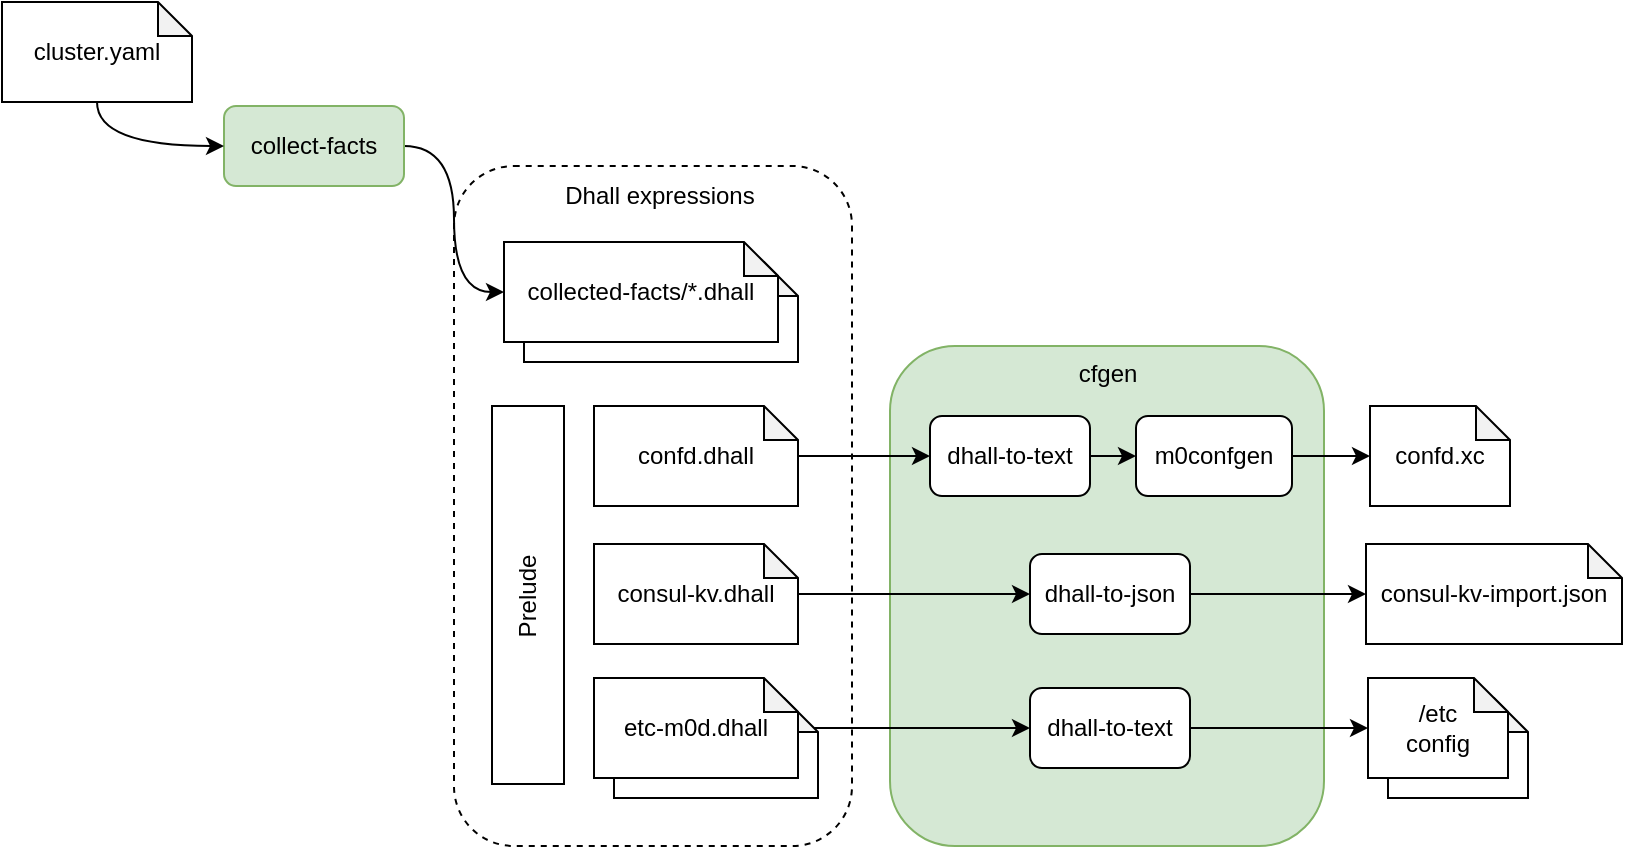 <mxfile version="10.9.2" type="device"><diagram id="Ha2XMiKNqMsLGRJejIM5" name="Page-1"><mxGraphModel dx="945" dy="525" grid="1" gridSize="10" guides="1" tooltips="1" connect="1" arrows="1" fold="1" page="1" pageScale="1" pageWidth="826" pageHeight="1169" math="0" shadow="0"><root><mxCell id="0"/><mxCell id="1" parent="0"/><mxCell id="RFJ0V8SiiofTRIB74Fkg-6" value="/etc&lt;br&gt;config&lt;br&gt;" style="shape=note;whiteSpace=wrap;html=1;backgroundOutline=1;darkOpacity=0.05;size=17;" parent="1" vertex="1"><mxGeometry x="702" y="376" width="70" height="50" as="geometry"/></mxCell><mxCell id="RFJ0V8SiiofTRIB74Fkg-1" value="" style="rounded=1;whiteSpace=wrap;html=1;fillColor=#d5e8d4;strokeColor=#82b366;" parent="1" vertex="1"><mxGeometry x="453" y="200" width="217" height="250" as="geometry"/></mxCell><mxCell id="VBfLh09cYqDV5WwQkjbU-29" value="" style="rounded=1;whiteSpace=wrap;html=1;dashed=1;" parent="1" vertex="1"><mxGeometry x="235" y="110" width="199" height="340" as="geometry"/></mxCell><mxCell id="VBfLh09cYqDV5WwQkjbU-2" value="cluster-facts/*.dhall" style="shape=note;whiteSpace=wrap;html=1;backgroundOutline=1;darkOpacity=0.05;size=17;" parent="1" vertex="1"><mxGeometry x="270" y="158" width="137" height="50" as="geometry"/></mxCell><mxCell id="VBfLh09cYqDV5WwQkjbU-1" value="collected-facts/*.dhall" style="shape=note;whiteSpace=wrap;html=1;backgroundOutline=1;darkOpacity=0.05;size=17;" parent="1" vertex="1"><mxGeometry x="260" y="148" width="137" height="50" as="geometry"/></mxCell><mxCell id="VBfLh09cYqDV5WwQkjbU-12" value="" style="edgeStyle=orthogonalEdgeStyle;rounded=0;orthogonalLoop=1;jettySize=auto;html=1;" parent="1" source="VBfLh09cYqDV5WwQkjbU-3" target="VBfLh09cYqDV5WwQkjbU-6" edge="1"><mxGeometry relative="1" as="geometry"/></mxCell><mxCell id="VBfLh09cYqDV5WwQkjbU-3" value="confd.dhall" style="shape=note;whiteSpace=wrap;html=1;backgroundOutline=1;darkOpacity=0.05;size=17;" parent="1" vertex="1"><mxGeometry x="305" y="230" width="102" height="50" as="geometry"/></mxCell><mxCell id="VBfLh09cYqDV5WwQkjbU-13" value="" style="edgeStyle=orthogonalEdgeStyle;rounded=0;orthogonalLoop=1;jettySize=auto;html=1;entryX=0;entryY=0.5;entryDx=0;entryDy=0;" parent="1" source="VBfLh09cYqDV5WwQkjbU-4" target="RFJ0V8SiiofTRIB74Fkg-8" edge="1"><mxGeometry relative="1" as="geometry"><mxPoint x="467" y="391" as="targetPoint"/></mxGeometry></mxCell><mxCell id="VBfLh09cYqDV5WwQkjbU-27" value="" style="edgeStyle=orthogonalEdgeStyle;curved=1;orthogonalLoop=1;jettySize=auto;html=1;entryX=0;entryY=0.5;entryDx=0;entryDy=0;" parent="1" source="VBfLh09cYqDV5WwQkjbU-5" target="RFJ0V8SiiofTRIB74Fkg-9" edge="1"><mxGeometry relative="1" as="geometry"><mxPoint x="467" y="324" as="targetPoint"/></mxGeometry></mxCell><mxCell id="VBfLh09cYqDV5WwQkjbU-5" value="consul-kv.dhall" style="shape=note;whiteSpace=wrap;html=1;backgroundOutline=1;darkOpacity=0.05;size=17;" parent="1" vertex="1"><mxGeometry x="305" y="299" width="102" height="50" as="geometry"/></mxCell><mxCell id="VBfLh09cYqDV5WwQkjbU-11" style="edgeStyle=orthogonalEdgeStyle;rounded=0;orthogonalLoop=1;jettySize=auto;html=1;exitX=1;exitY=0.5;exitDx=0;exitDy=0;entryX=0;entryY=0.5;entryDx=0;entryDy=0;" parent="1" source="VBfLh09cYqDV5WwQkjbU-6" target="VBfLh09cYqDV5WwQkjbU-9" edge="1"><mxGeometry relative="1" as="geometry"/></mxCell><mxCell id="VBfLh09cYqDV5WwQkjbU-6" value="dhall-to-text" style="rounded=1;whiteSpace=wrap;html=1;" parent="1" vertex="1"><mxGeometry x="473" y="235" width="80" height="40" as="geometry"/></mxCell><mxCell id="VBfLh09cYqDV5WwQkjbU-16" value="" style="edgeStyle=orthogonalEdgeStyle;rounded=0;orthogonalLoop=1;jettySize=auto;html=1;exitX=1;exitY=0.5;exitDx=0;exitDy=0;entryX=0;entryY=0.5;entryDx=0;entryDy=0;entryPerimeter=0;" parent="1" source="RFJ0V8SiiofTRIB74Fkg-8" target="RFJ0V8SiiofTRIB74Fkg-5" edge="1"><mxGeometry relative="1" as="geometry"><mxPoint x="620" y="391" as="targetPoint"/><mxPoint x="567" y="391" as="sourcePoint"/></mxGeometry></mxCell><mxCell id="VBfLh09cYqDV5WwQkjbU-19" value="" style="edgeStyle=orthogonalEdgeStyle;rounded=0;orthogonalLoop=1;jettySize=auto;html=1;exitX=1;exitY=0.5;exitDx=0;exitDy=0;entryX=0;entryY=0.5;entryDx=0;entryDy=0;entryPerimeter=0;" parent="1" source="RFJ0V8SiiofTRIB74Fkg-9" target="RFJ0V8SiiofTRIB74Fkg-7" edge="1"><mxGeometry relative="1" as="geometry"><mxPoint x="567" y="324" as="sourcePoint"/><mxPoint x="697" y="324" as="targetPoint"/></mxGeometry></mxCell><mxCell id="VBfLh09cYqDV5WwQkjbU-21" value="" style="edgeStyle=orthogonalEdgeStyle;rounded=0;orthogonalLoop=1;jettySize=auto;html=1;entryX=0;entryY=0.5;entryDx=0;entryDy=0;entryPerimeter=0;" parent="1" source="VBfLh09cYqDV5WwQkjbU-9" target="RFJ0V8SiiofTRIB74Fkg-4" edge="1"><mxGeometry relative="1" as="geometry"><mxPoint x="747" y="255" as="targetPoint"/></mxGeometry></mxCell><mxCell id="VBfLh09cYqDV5WwQkjbU-9" value="m0confgen" style="rounded=1;whiteSpace=wrap;html=1;fontStyle=0" parent="1" vertex="1"><mxGeometry x="576" y="235" width="78" height="40" as="geometry"/></mxCell><mxCell id="VBfLh09cYqDV5WwQkjbU-34" style="edgeStyle=orthogonalEdgeStyle;curved=1;orthogonalLoop=1;jettySize=auto;html=1;exitX=1;exitY=0.5;exitDx=0;exitDy=0;entryX=0;entryY=0.5;entryDx=0;entryDy=0;entryPerimeter=0;" parent="1" source="VBfLh09cYqDV5WwQkjbU-30" target="VBfLh09cYqDV5WwQkjbU-1" edge="1"><mxGeometry relative="1" as="geometry"/></mxCell><mxCell id="VBfLh09cYqDV5WwQkjbU-30" value="collect-facts" style="rounded=1;whiteSpace=wrap;html=1;fillColor=#d5e8d4;strokeColor=#82b366;fontStyle=0" parent="1" vertex="1"><mxGeometry x="120" y="80" width="90" height="40" as="geometry"/></mxCell><mxCell id="RFJ0V8SiiofTRIB74Fkg-10" style="edgeStyle=orthogonalEdgeStyle;orthogonalLoop=1;jettySize=auto;html=1;exitX=0.5;exitY=1;exitDx=0;exitDy=0;exitPerimeter=0;entryX=0;entryY=0.5;entryDx=0;entryDy=0;curved=1;" parent="1" source="VBfLh09cYqDV5WwQkjbU-32" target="VBfLh09cYqDV5WwQkjbU-30" edge="1"><mxGeometry relative="1" as="geometry"/></mxCell><mxCell id="VBfLh09cYqDV5WwQkjbU-32" value="cluster.yaml" style="shape=note;whiteSpace=wrap;html=1;backgroundOutline=1;darkOpacity=0.05;size=17;" parent="1" vertex="1"><mxGeometry x="9" y="28" width="95" height="50" as="geometry"/></mxCell><mxCell id="RFJ0V8SiiofTRIB74Fkg-2" value="cfgen" style="text;html=1;strokeColor=none;fillColor=none;align=center;verticalAlign=middle;whiteSpace=wrap;rounded=0;fontStyle=0" parent="1" vertex="1"><mxGeometry x="541.5" y="204" width="40" height="20" as="geometry"/></mxCell><mxCell id="RFJ0V8SiiofTRIB74Fkg-3" value="Dhall expressions" style="text;html=1;strokeColor=none;fillColor=none;align=center;verticalAlign=middle;whiteSpace=wrap;rounded=0;" parent="1" vertex="1"><mxGeometry x="285" y="115" width="106" height="20" as="geometry"/></mxCell><mxCell id="RFJ0V8SiiofTRIB74Fkg-4" value="confd.xc" style="shape=note;whiteSpace=wrap;html=1;backgroundOutline=1;darkOpacity=0.05;size=17;" parent="1" vertex="1"><mxGeometry x="693" y="230" width="70" height="50" as="geometry"/></mxCell><mxCell id="RFJ0V8SiiofTRIB74Fkg-5" value="/etc&lt;br&gt;config&lt;br&gt;" style="shape=note;whiteSpace=wrap;html=1;backgroundOutline=1;darkOpacity=0.05;size=17;" parent="1" vertex="1"><mxGeometry x="692" y="366" width="70" height="50" as="geometry"/></mxCell><mxCell id="RFJ0V8SiiofTRIB74Fkg-7" value="consul-kv-import.json" style="shape=note;whiteSpace=wrap;html=1;backgroundOutline=1;darkOpacity=0.05;size=17;" parent="1" vertex="1"><mxGeometry x="691" y="299" width="128" height="50" as="geometry"/></mxCell><mxCell id="RFJ0V8SiiofTRIB74Fkg-8" value="dhall-to-text" style="rounded=1;whiteSpace=wrap;html=1;" parent="1" vertex="1"><mxGeometry x="523" y="371" width="80" height="40" as="geometry"/></mxCell><mxCell id="RFJ0V8SiiofTRIB74Fkg-9" value="dhall-to-json" style="rounded=1;whiteSpace=wrap;html=1;" parent="1" vertex="1"><mxGeometry x="523" y="304" width="80" height="40" as="geometry"/></mxCell><mxCell id="asJf7SKtMhNeFLM5CLle-1" value="etc-m0d.dhall" style="shape=note;whiteSpace=wrap;html=1;backgroundOutline=1;darkOpacity=0.05;size=17;" parent="1" vertex="1"><mxGeometry x="315" y="376" width="102" height="50" as="geometry"/></mxCell><mxCell id="VBfLh09cYqDV5WwQkjbU-4" value="etc-m0d.dhall" style="shape=note;whiteSpace=wrap;html=1;backgroundOutline=1;darkOpacity=0.05;size=17;" parent="1" vertex="1"><mxGeometry x="305" y="366" width="102" height="50" as="geometry"/></mxCell><mxCell id="asJf7SKtMhNeFLM5CLle-2" value="" style="rounded=0;whiteSpace=wrap;html=1;" parent="1" vertex="1"><mxGeometry x="254" y="230" width="36" height="189" as="geometry"/></mxCell><mxCell id="asJf7SKtMhNeFLM5CLle-3" value="Prelude" style="text;html=1;strokeColor=none;fillColor=none;align=center;verticalAlign=middle;whiteSpace=wrap;rounded=0;rotation=-90;" parent="1" vertex="1"><mxGeometry x="252" y="315" width="40" height="20" as="geometry"/></mxCell></root></mxGraphModel></diagram></mxfile>